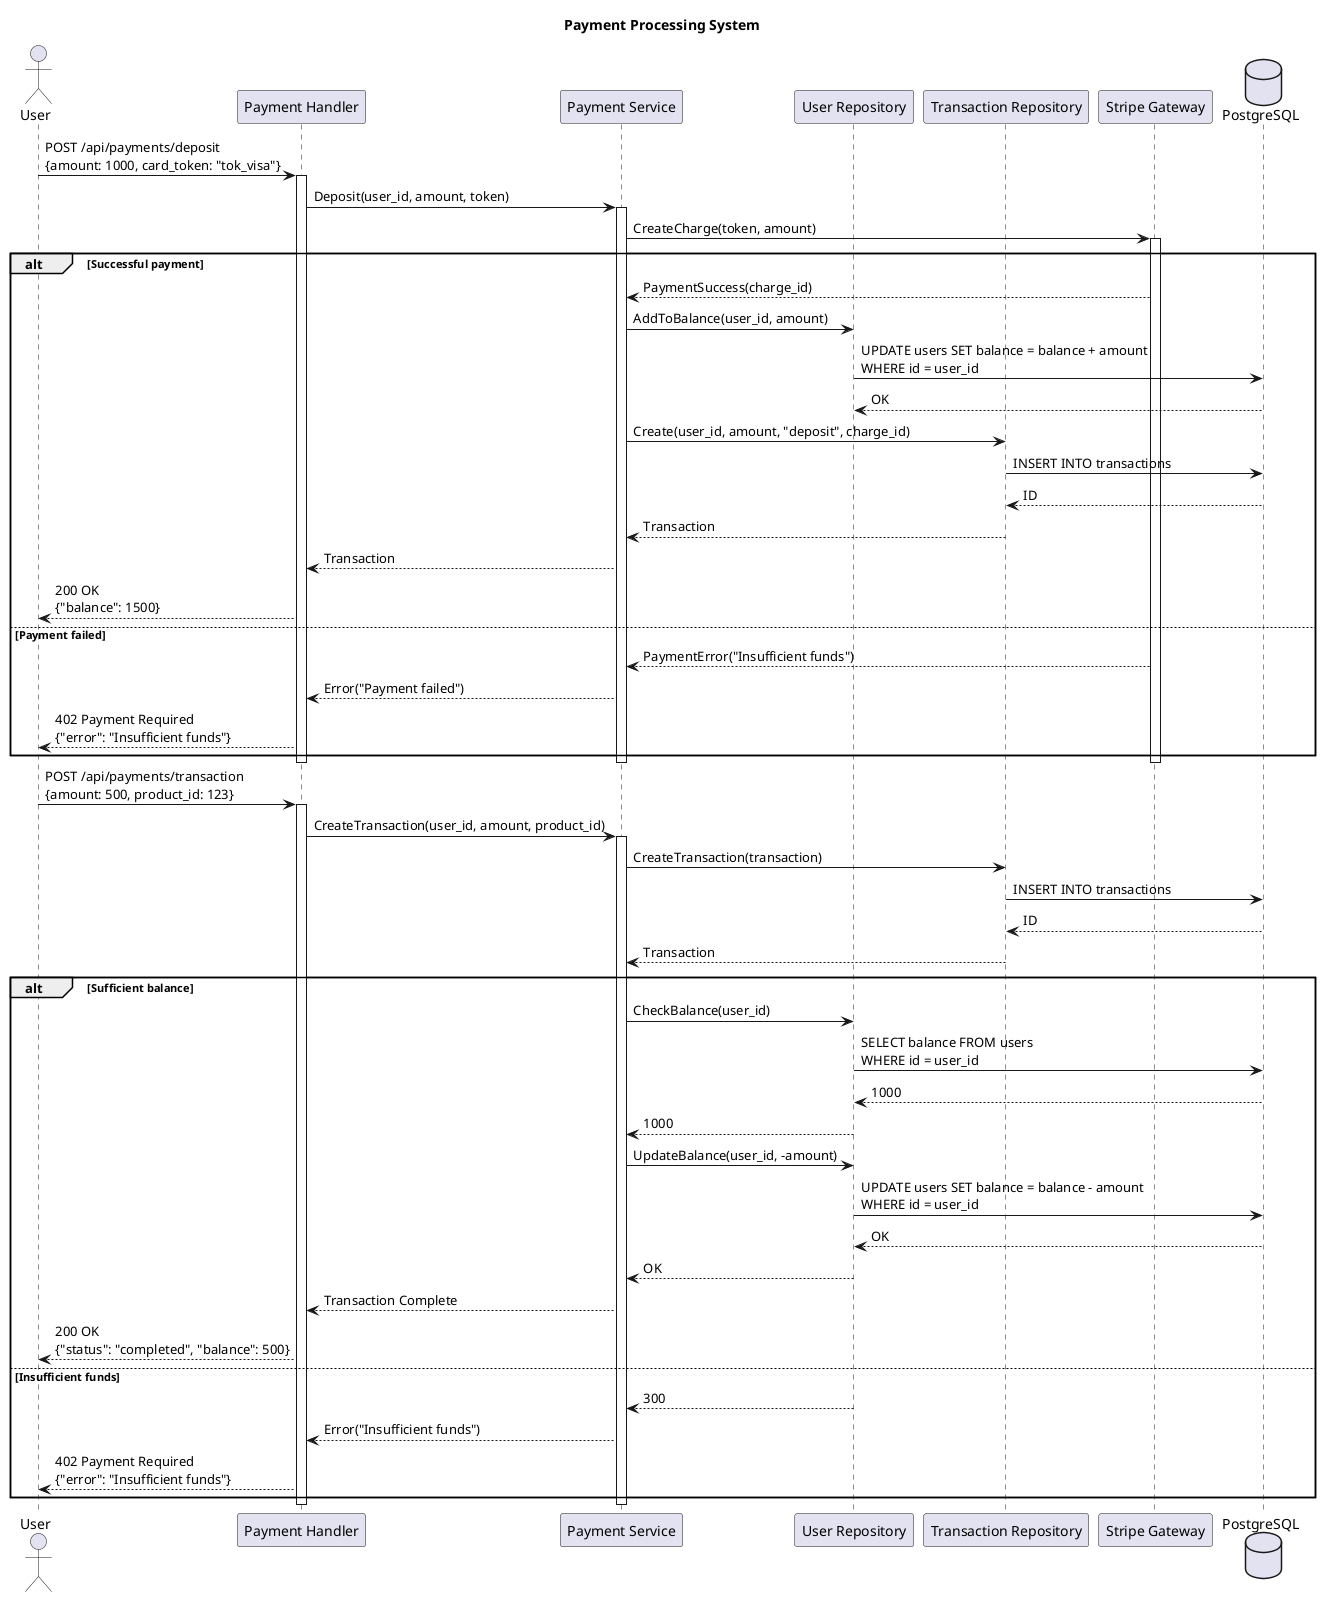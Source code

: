 @startuml
title Payment Processing System

skinparam responseMessageBelowArrow true

actor User as user
participant "Payment Handler" as handler
participant "Payment Service" as service
participant "User Repository" as user_repo
participant "Transaction Repository" as tx_repo
participant "Stripe Gateway" as stripe
database PostgreSQL as db

' === Balance Deposit Process ===
user -> handler: POST /api/payments/deposit\n{amount: 1000, card_token: "tok_visa"}
activate handler

handler -> service: Deposit(user_id, amount, token)
activate service

service -> stripe: CreateCharge(token, amount)
activate stripe

alt Successful payment
    stripe --> service: PaymentSuccess(charge_id)
    service -> user_repo: AddToBalance(user_id, amount)
    user_repo -> db: UPDATE users SET balance = balance + amount\nWHERE id = user_id
    db --> user_repo: OK
    
    service -> tx_repo: Create(user_id, amount, "deposit", charge_id)
    tx_repo -> db: INSERT INTO transactions
    db --> tx_repo: ID
    
    tx_repo --> service: Transaction
    service --> handler: Transaction
    handler --> user: 200 OK\n{"balance": 1500}
else Payment failed
    stripe --> service: PaymentError("Insufficient funds")
    service --> handler: Error("Payment failed")
    handler --> user: 402 Payment Required\n{"error": "Insufficient funds"}
end

deactivate stripe
deactivate service
deactivate handler

' === Transaction Processing ===
user -> handler: POST /api/payments/transaction\n{amount: 500, product_id: 123}
activate handler

handler -> service: CreateTransaction(user_id, amount, product_id)
activate service

service -> tx_repo: CreateTransaction(transaction)
tx_repo -> db: INSERT INTO transactions
db --> tx_repo: ID
tx_repo --> service: Transaction

alt Sufficient balance
    service -> user_repo: CheckBalance(user_id)
    user_repo -> db: SELECT balance FROM users\nWHERE id = user_id
    db --> user_repo: 1000
    
    user_repo --> service: 1000
    service -> user_repo: UpdateBalance(user_id, -amount)
    user_repo -> db: UPDATE users SET balance = balance - amount\nWHERE id = user_id
    db --> user_repo: OK
    
    user_repo --> service: OK
    service --> handler: Transaction Complete
    handler --> user: 200 OK\n{"status": "completed", "balance": 500}
else Insufficient funds
    user_repo --> service: 300
    service --> handler: Error("Insufficient funds")
    handler --> user: 402 Payment Required\n{"error": "Insufficient funds"}
end

deactivate service
deactivate handler
@enduml